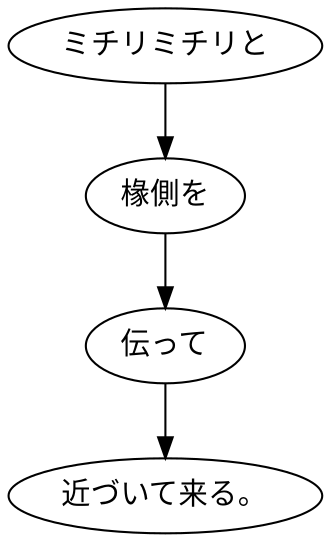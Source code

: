 digraph graph2745 {
	node0 [label="ミチリミチリと"];
	node1 [label="椽側を"];
	node2 [label="伝って"];
	node3 [label="近づいて来る。"];
	node0 -> node1;
	node1 -> node2;
	node2 -> node3;
}
